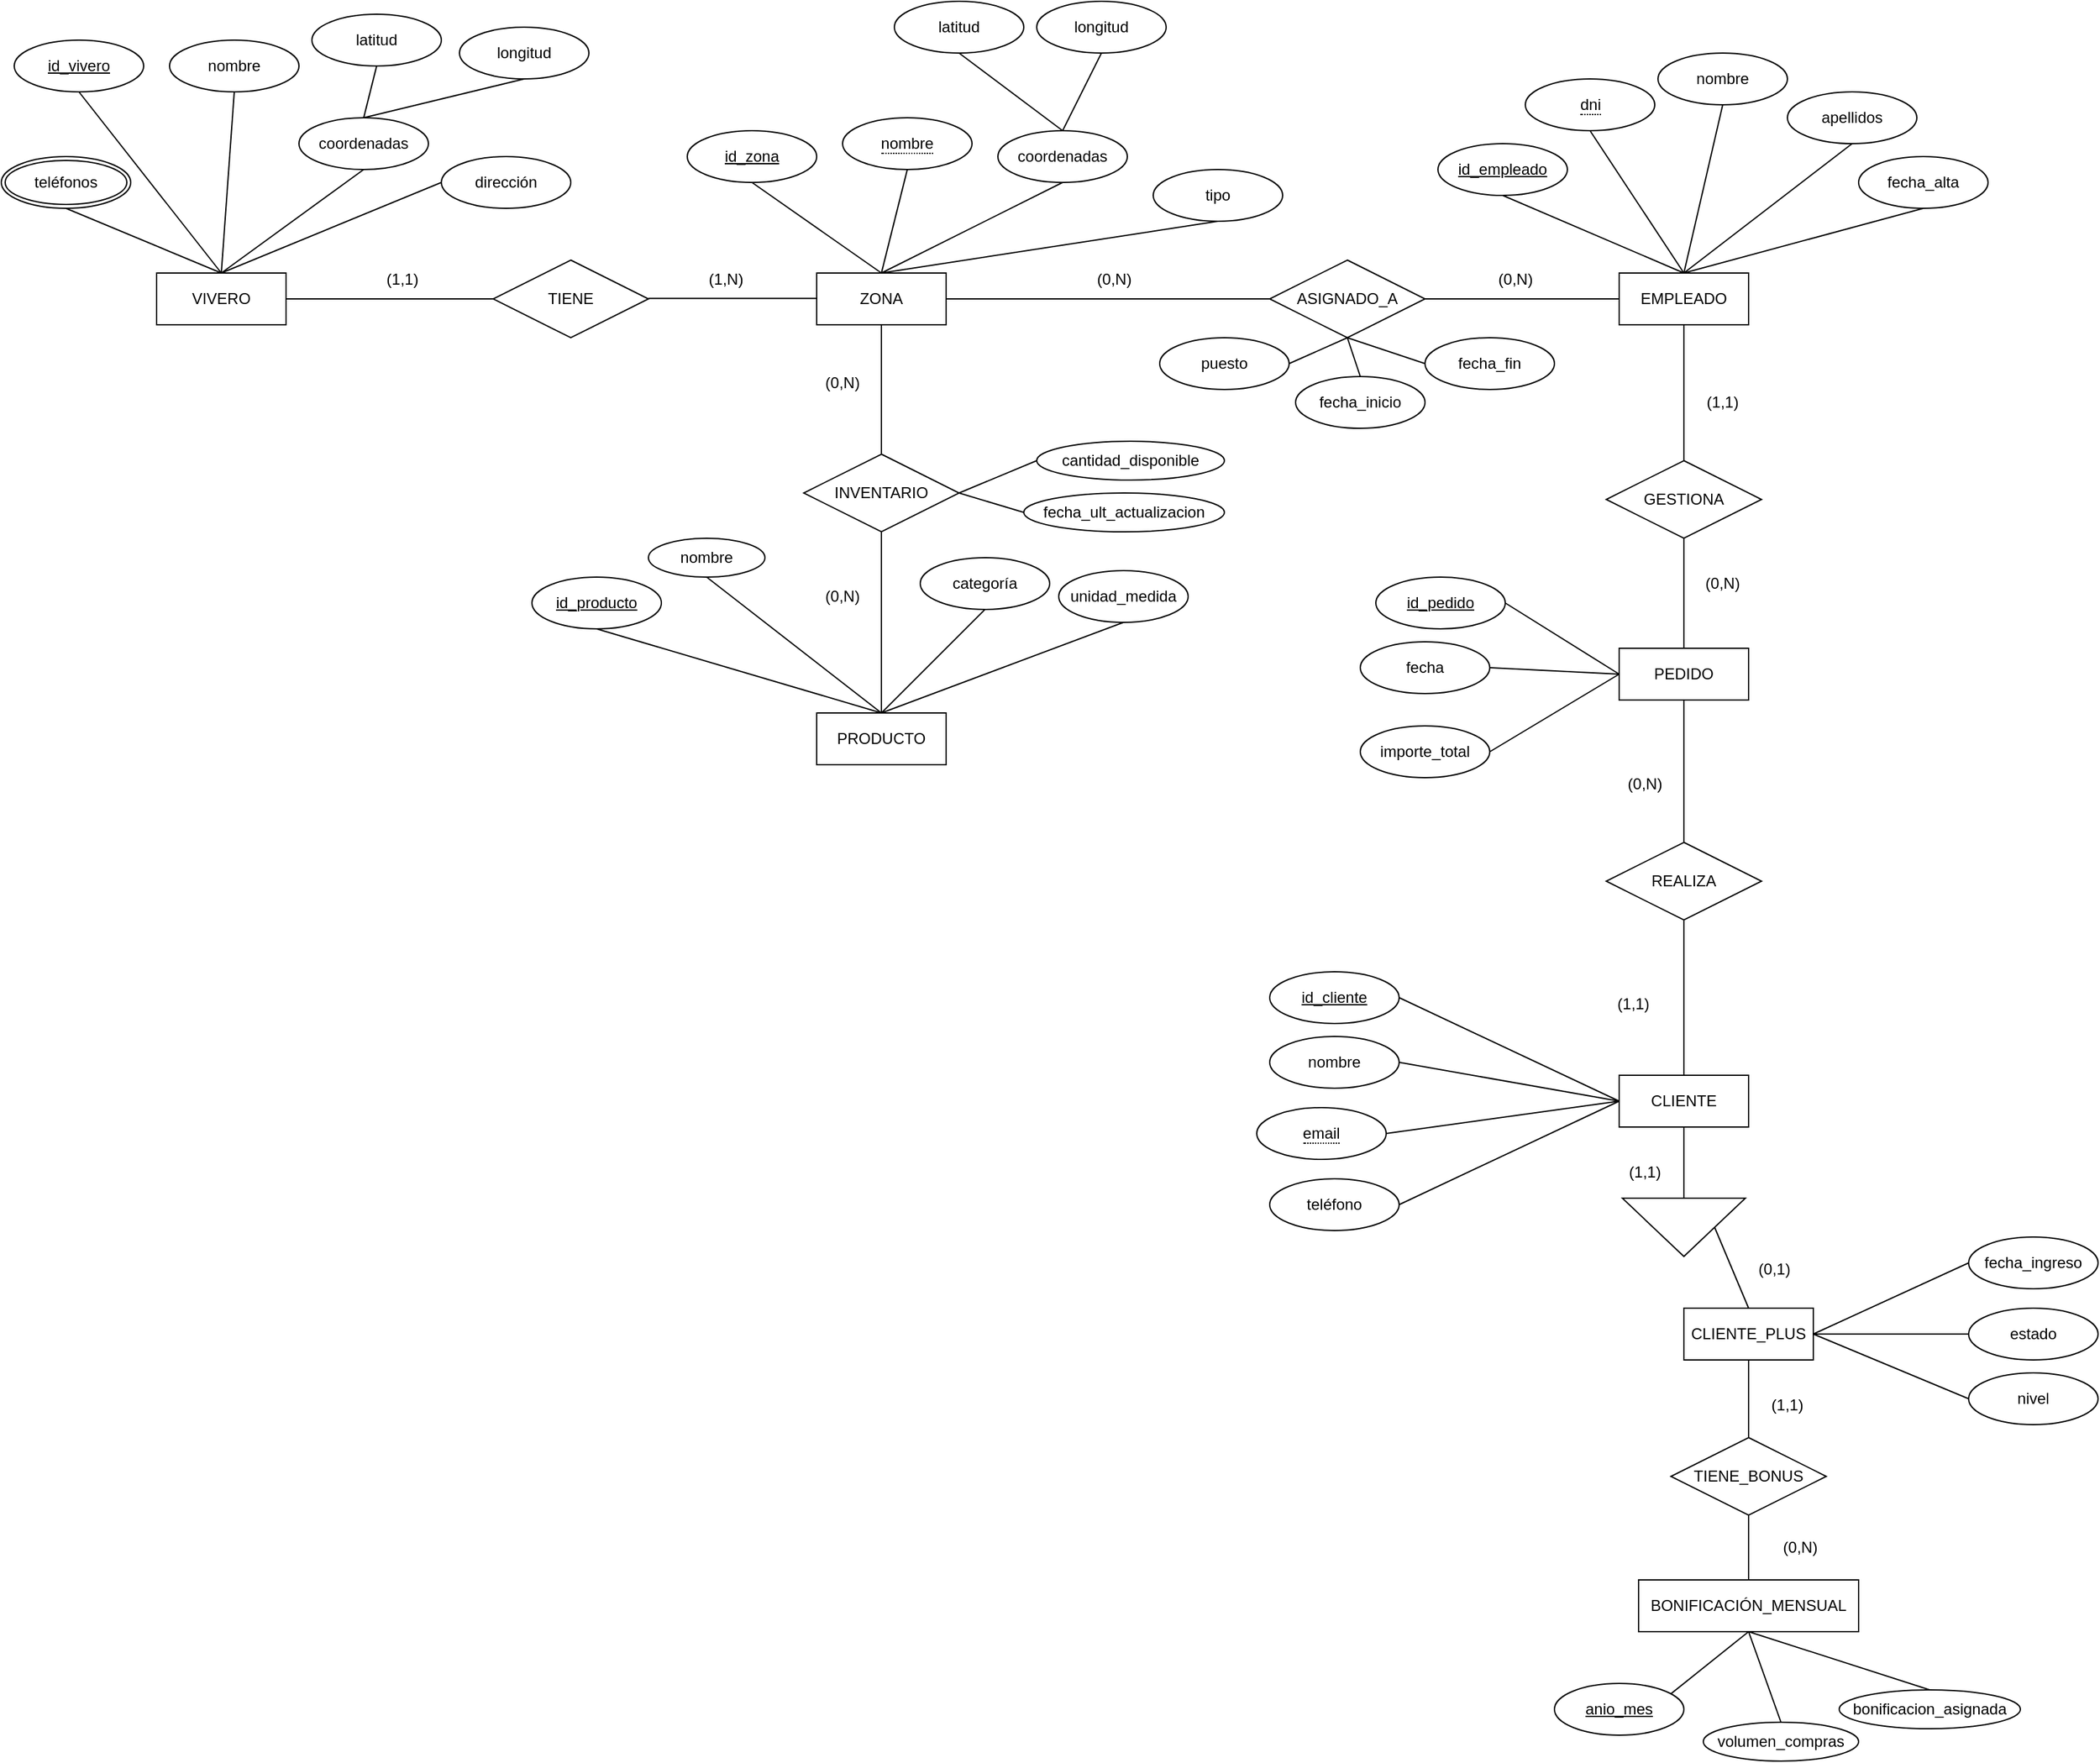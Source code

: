 <mxfile version="28.2.7">
  <diagram name="Página-1" id="_U1Y64qAx5Fcumad58PA">
    <mxGraphModel grid="1" page="1" gridSize="10" guides="1" tooltips="1" connect="1" arrows="1" fold="1" pageScale="1" pageWidth="827" pageHeight="1169" math="0" shadow="0">
      <root>
        <mxCell id="0" />
        <mxCell id="1" parent="0" />
        <mxCell id="VpNsW9h_GRBeXpe7Pvj6-1" value="VIVERO" style="whiteSpace=wrap;html=1;align=center;" vertex="1" parent="1">
          <mxGeometry x="130" y="240" width="100" height="40" as="geometry" />
        </mxCell>
        <mxCell id="VpNsW9h_GRBeXpe7Pvj6-2" value="id_vivero" style="ellipse;whiteSpace=wrap;html=1;align=center;fontStyle=4;" vertex="1" parent="1">
          <mxGeometry x="20" y="60" width="100" height="40" as="geometry" />
        </mxCell>
        <mxCell id="VpNsW9h_GRBeXpe7Pvj6-3" value="nombre" style="ellipse;whiteSpace=wrap;html=1;align=center;" vertex="1" parent="1">
          <mxGeometry x="140" y="60" width="100" height="40" as="geometry" />
        </mxCell>
        <mxCell id="VpNsW9h_GRBeXpe7Pvj6-4" value="coordenadas" style="ellipse;whiteSpace=wrap;html=1;align=center;" vertex="1" parent="1">
          <mxGeometry x="240" y="120" width="100" height="40" as="geometry" />
        </mxCell>
        <mxCell id="VpNsW9h_GRBeXpe7Pvj6-6" value="latitud" style="ellipse;whiteSpace=wrap;html=1;align=center;" vertex="1" parent="1">
          <mxGeometry x="250" y="40" width="100" height="40" as="geometry" />
        </mxCell>
        <mxCell id="VpNsW9h_GRBeXpe7Pvj6-7" value="longitud" style="ellipse;whiteSpace=wrap;html=1;align=center;" vertex="1" parent="1">
          <mxGeometry x="364" y="50" width="100" height="40" as="geometry" />
        </mxCell>
        <mxCell id="VpNsW9h_GRBeXpe7Pvj6-8" value="dirección" style="ellipse;whiteSpace=wrap;html=1;align=center;" vertex="1" parent="1">
          <mxGeometry x="350" y="150" width="100" height="40" as="geometry" />
        </mxCell>
        <mxCell id="VpNsW9h_GRBeXpe7Pvj6-9" value="" style="endArrow=none;html=1;rounded=0;exitX=0.5;exitY=1;exitDx=0;exitDy=0;entryX=0.5;entryY=0;entryDx=0;entryDy=0;" edge="1" parent="1" source="VpNsW9h_GRBeXpe7Pvj6-32" target="VpNsW9h_GRBeXpe7Pvj6-31">
          <mxGeometry relative="1" as="geometry">
            <mxPoint x="540" y="470" as="sourcePoint" />
            <mxPoint x="680" y="610" as="targetPoint" />
          </mxGeometry>
        </mxCell>
        <mxCell id="VpNsW9h_GRBeXpe7Pvj6-10" value="" style="endArrow=none;html=1;rounded=0;exitX=0.5;exitY=1;exitDx=0;exitDy=0;entryX=0.5;entryY=0;entryDx=0;entryDy=0;" edge="1" parent="1" source="VpNsW9h_GRBeXpe7Pvj6-3" target="VpNsW9h_GRBeXpe7Pvj6-1">
          <mxGeometry relative="1" as="geometry">
            <mxPoint x="140" y="140" as="sourcePoint" />
            <mxPoint x="280" y="250" as="targetPoint" />
          </mxGeometry>
        </mxCell>
        <mxCell id="VpNsW9h_GRBeXpe7Pvj6-11" value="" style="endArrow=none;html=1;rounded=0;exitX=0;exitY=0.5;exitDx=0;exitDy=0;entryX=0.5;entryY=0;entryDx=0;entryDy=0;" edge="1" parent="1" source="VpNsW9h_GRBeXpe7Pvj6-8" target="VpNsW9h_GRBeXpe7Pvj6-1">
          <mxGeometry relative="1" as="geometry">
            <mxPoint x="490" y="175" as="sourcePoint" />
            <mxPoint x="390" y="285" as="targetPoint" />
          </mxGeometry>
        </mxCell>
        <mxCell id="VpNsW9h_GRBeXpe7Pvj6-12" value="" style="endArrow=none;html=1;rounded=0;exitX=0.5;exitY=1;exitDx=0;exitDy=0;entryX=0.5;entryY=0;entryDx=0;entryDy=0;" edge="1" parent="1" source="VpNsW9h_GRBeXpe7Pvj6-4" target="VpNsW9h_GRBeXpe7Pvj6-1">
          <mxGeometry relative="1" as="geometry">
            <mxPoint x="350" y="200" as="sourcePoint" />
            <mxPoint x="250" y="310" as="targetPoint" />
          </mxGeometry>
        </mxCell>
        <mxCell id="VpNsW9h_GRBeXpe7Pvj6-13" value="" style="endArrow=none;html=1;rounded=0;entryX=0.5;entryY=1;entryDx=0;entryDy=0;exitX=0.5;exitY=0;exitDx=0;exitDy=0;" edge="1" parent="1" source="VpNsW9h_GRBeXpe7Pvj6-4" target="VpNsW9h_GRBeXpe7Pvj6-7">
          <mxGeometry relative="1" as="geometry">
            <mxPoint x="330" y="180" as="sourcePoint" />
            <mxPoint x="490" y="180" as="targetPoint" />
          </mxGeometry>
        </mxCell>
        <mxCell id="VpNsW9h_GRBeXpe7Pvj6-14" value="" style="endArrow=none;html=1;rounded=0;entryX=0.5;entryY=1;entryDx=0;entryDy=0;exitX=0.5;exitY=0;exitDx=0;exitDy=0;" edge="1" parent="1" source="VpNsW9h_GRBeXpe7Pvj6-4" target="VpNsW9h_GRBeXpe7Pvj6-6">
          <mxGeometry relative="1" as="geometry">
            <mxPoint x="430" y="150" as="sourcePoint" />
            <mxPoint x="510" y="120" as="targetPoint" />
          </mxGeometry>
        </mxCell>
        <mxCell id="VpNsW9h_GRBeXpe7Pvj6-15" value="ZONA" style="whiteSpace=wrap;html=1;align=center;" vertex="1" parent="1">
          <mxGeometry x="640" y="240" width="100" height="40" as="geometry" />
        </mxCell>
        <mxCell id="VpNsW9h_GRBeXpe7Pvj6-16" value="id_zona" style="ellipse;whiteSpace=wrap;html=1;align=center;fontStyle=4;" vertex="1" parent="1">
          <mxGeometry x="540" y="130" width="100" height="40" as="geometry" />
        </mxCell>
        <mxCell id="VpNsW9h_GRBeXpe7Pvj6-19" value="tipo" style="ellipse;whiteSpace=wrap;html=1;align=center;" vertex="1" parent="1">
          <mxGeometry x="900" y="160" width="100" height="40" as="geometry" />
        </mxCell>
        <mxCell id="VpNsW9h_GRBeXpe7Pvj6-20" value="coordenadas" style="ellipse;whiteSpace=wrap;html=1;align=center;" vertex="1" parent="1">
          <mxGeometry x="780" y="130" width="100" height="40" as="geometry" />
        </mxCell>
        <mxCell id="VpNsW9h_GRBeXpe7Pvj6-21" value="latitud" style="ellipse;whiteSpace=wrap;html=1;align=center;" vertex="1" parent="1">
          <mxGeometry x="700" y="30" width="100" height="40" as="geometry" />
        </mxCell>
        <mxCell id="VpNsW9h_GRBeXpe7Pvj6-22" value="longitud" style="ellipse;whiteSpace=wrap;html=1;align=center;" vertex="1" parent="1">
          <mxGeometry x="810" y="30" width="100" height="40" as="geometry" />
        </mxCell>
        <mxCell id="VpNsW9h_GRBeXpe7Pvj6-23" value="" style="endArrow=none;html=1;rounded=0;exitX=0.5;exitY=1;exitDx=0;exitDy=0;entryX=0.5;entryY=0;entryDx=0;entryDy=0;" edge="1" parent="1" source="VpNsW9h_GRBeXpe7Pvj6-16" target="VpNsW9h_GRBeXpe7Pvj6-15">
          <mxGeometry relative="1" as="geometry">
            <mxPoint x="560" y="200" as="sourcePoint" />
            <mxPoint x="420" y="240" as="targetPoint" />
          </mxGeometry>
        </mxCell>
        <mxCell id="VpNsW9h_GRBeXpe7Pvj6-26" value="" style="endArrow=none;html=1;rounded=0;exitX=0.5;exitY=1;exitDx=0;exitDy=0;entryX=0.5;entryY=0;entryDx=0;entryDy=0;" edge="1" parent="1" source="VpNsW9h_GRBeXpe7Pvj6-20" target="VpNsW9h_GRBeXpe7Pvj6-15">
          <mxGeometry relative="1" as="geometry">
            <mxPoint x="770" y="170" as="sourcePoint" />
            <mxPoint x="690" y="230" as="targetPoint" />
          </mxGeometry>
        </mxCell>
        <mxCell id="VpNsW9h_GRBeXpe7Pvj6-27" value="" style="endArrow=none;html=1;rounded=0;exitX=0.5;exitY=1;exitDx=0;exitDy=0;entryX=0.5;entryY=0;entryDx=0;entryDy=0;" edge="1" parent="1" source="VpNsW9h_GRBeXpe7Pvj6-21" target="VpNsW9h_GRBeXpe7Pvj6-20">
          <mxGeometry relative="1" as="geometry">
            <mxPoint x="827" y="80" as="sourcePoint" />
            <mxPoint x="717" y="140" as="targetPoint" />
          </mxGeometry>
        </mxCell>
        <mxCell id="VpNsW9h_GRBeXpe7Pvj6-28" value="" style="endArrow=none;html=1;rounded=0;exitX=0.5;exitY=1;exitDx=0;exitDy=0;entryX=0.5;entryY=0;entryDx=0;entryDy=0;" edge="1" parent="1" source="VpNsW9h_GRBeXpe7Pvj6-22" target="VpNsW9h_GRBeXpe7Pvj6-20">
          <mxGeometry relative="1" as="geometry">
            <mxPoint x="790" y="90" as="sourcePoint" />
            <mxPoint x="830" y="140" as="targetPoint" />
          </mxGeometry>
        </mxCell>
        <mxCell id="VpNsW9h_GRBeXpe7Pvj6-29" value="" style="endArrow=none;html=1;rounded=0;exitX=0.5;exitY=1;exitDx=0;exitDy=0;entryX=0.5;entryY=0;entryDx=0;entryDy=0;" edge="1" parent="1" source="NDJecgB4MkfpGWFh_cor-49" target="VpNsW9h_GRBeXpe7Pvj6-15">
          <mxGeometry relative="1" as="geometry">
            <mxPoint x="660" y="170" as="sourcePoint" />
            <mxPoint x="735" y="300" as="targetPoint" />
          </mxGeometry>
        </mxCell>
        <mxCell id="VpNsW9h_GRBeXpe7Pvj6-30" value="" style="endArrow=none;html=1;rounded=0;exitX=0.5;exitY=1;exitDx=0;exitDy=0;entryX=0.5;entryY=0;entryDx=0;entryDy=0;" edge="1" parent="1" source="VpNsW9h_GRBeXpe7Pvj6-19" target="VpNsW9h_GRBeXpe7Pvj6-15">
          <mxGeometry relative="1" as="geometry">
            <mxPoint x="920" y="220" as="sourcePoint" />
            <mxPoint x="720" y="280" as="targetPoint" />
          </mxGeometry>
        </mxCell>
        <mxCell id="VpNsW9h_GRBeXpe7Pvj6-31" value="PRODUCTO" style="whiteSpace=wrap;html=1;align=center;" vertex="1" parent="1">
          <mxGeometry x="640" y="580" width="100" height="40" as="geometry" />
        </mxCell>
        <mxCell id="VpNsW9h_GRBeXpe7Pvj6-32" value="id_producto" style="ellipse;whiteSpace=wrap;html=1;align=center;fontStyle=4;" vertex="1" parent="1">
          <mxGeometry x="420" y="475" width="100" height="40" as="geometry" />
        </mxCell>
        <mxCell id="VpNsW9h_GRBeXpe7Pvj6-33" value="nombre" style="ellipse;whiteSpace=wrap;html=1;align=center;" vertex="1" parent="1">
          <mxGeometry x="510" y="445" width="90" height="30" as="geometry" />
        </mxCell>
        <mxCell id="VpNsW9h_GRBeXpe7Pvj6-34" value="categoría" style="ellipse;whiteSpace=wrap;html=1;align=center;" vertex="1" parent="1">
          <mxGeometry x="720" y="460" width="100" height="40" as="geometry" />
        </mxCell>
        <mxCell id="VpNsW9h_GRBeXpe7Pvj6-35" value="unidad_medida" style="ellipse;whiteSpace=wrap;html=1;align=center;" vertex="1" parent="1">
          <mxGeometry x="827" y="470" width="100" height="40" as="geometry" />
        </mxCell>
        <mxCell id="VpNsW9h_GRBeXpe7Pvj6-36" value="" style="endArrow=none;html=1;rounded=0;entryX=0.5;entryY=0;entryDx=0;entryDy=0;exitX=0.5;exitY=1;exitDx=0;exitDy=0;" edge="1" parent="1" source="VpNsW9h_GRBeXpe7Pvj6-33" target="VpNsW9h_GRBeXpe7Pvj6-31">
          <mxGeometry relative="1" as="geometry">
            <mxPoint x="640" y="490" as="sourcePoint" />
            <mxPoint x="750" y="600" as="targetPoint" />
          </mxGeometry>
        </mxCell>
        <mxCell id="VpNsW9h_GRBeXpe7Pvj6-37" value="" style="endArrow=none;html=1;rounded=0;entryX=0.5;entryY=0;entryDx=0;entryDy=0;exitX=0.5;exitY=1;exitDx=0;exitDy=0;" edge="1" parent="1" source="VpNsW9h_GRBeXpe7Pvj6-34" target="VpNsW9h_GRBeXpe7Pvj6-31">
          <mxGeometry relative="1" as="geometry">
            <mxPoint x="680" y="510" as="sourcePoint" />
            <mxPoint x="700" y="630" as="targetPoint" />
          </mxGeometry>
        </mxCell>
        <mxCell id="VpNsW9h_GRBeXpe7Pvj6-38" value="" style="endArrow=none;html=1;rounded=0;entryX=0.5;entryY=0;entryDx=0;entryDy=0;exitX=0.5;exitY=1;exitDx=0;exitDy=0;" edge="1" parent="1" source="VpNsW9h_GRBeXpe7Pvj6-35" target="VpNsW9h_GRBeXpe7Pvj6-31">
          <mxGeometry relative="1" as="geometry">
            <mxPoint x="840" y="490" as="sourcePoint" />
            <mxPoint x="740" y="597" as="targetPoint" />
          </mxGeometry>
        </mxCell>
        <mxCell id="VpNsW9h_GRBeXpe7Pvj6-39" value="EMPLEADO" style="whiteSpace=wrap;html=1;align=center;" vertex="1" parent="1">
          <mxGeometry x="1260" y="240" width="100" height="40" as="geometry" />
        </mxCell>
        <mxCell id="VpNsW9h_GRBeXpe7Pvj6-40" value="id_empleado" style="ellipse;whiteSpace=wrap;html=1;align=center;fontStyle=4;" vertex="1" parent="1">
          <mxGeometry x="1120" y="140" width="100" height="40" as="geometry" />
        </mxCell>
        <mxCell id="VpNsW9h_GRBeXpe7Pvj6-42" value="&lt;span style=&quot;border-bottom: 1px dotted&quot;&gt;dni&lt;/span&gt;" style="ellipse;whiteSpace=wrap;html=1;align=center;" vertex="1" parent="1">
          <mxGeometry x="1187.5" y="90" width="100" height="40" as="geometry" />
        </mxCell>
        <mxCell id="VpNsW9h_GRBeXpe7Pvj6-43" value="nombre" style="ellipse;whiteSpace=wrap;html=1;align=center;" vertex="1" parent="1">
          <mxGeometry x="1290" y="70" width="100" height="40" as="geometry" />
        </mxCell>
        <mxCell id="VpNsW9h_GRBeXpe7Pvj6-44" value="apellidos" style="ellipse;whiteSpace=wrap;html=1;align=center;" vertex="1" parent="1">
          <mxGeometry x="1390" y="100" width="100" height="40" as="geometry" />
        </mxCell>
        <mxCell id="VpNsW9h_GRBeXpe7Pvj6-45" value="fecha_alta" style="ellipse;whiteSpace=wrap;html=1;align=center;" vertex="1" parent="1">
          <mxGeometry x="1445" y="150" width="100" height="40" as="geometry" />
        </mxCell>
        <mxCell id="VpNsW9h_GRBeXpe7Pvj6-48" value="" style="endArrow=none;html=1;rounded=0;entryX=0.5;entryY=0;entryDx=0;entryDy=0;exitX=0.5;exitY=1;exitDx=0;exitDy=0;" edge="1" parent="1" source="VpNsW9h_GRBeXpe7Pvj6-40" target="VpNsW9h_GRBeXpe7Pvj6-39">
          <mxGeometry relative="1" as="geometry">
            <mxPoint x="1130" y="150" as="sourcePoint" />
            <mxPoint x="910" y="245" as="targetPoint" />
          </mxGeometry>
        </mxCell>
        <mxCell id="VpNsW9h_GRBeXpe7Pvj6-49" value="" style="endArrow=none;html=1;rounded=0;entryX=0.5;entryY=0;entryDx=0;entryDy=0;exitX=0.5;exitY=1;exitDx=0;exitDy=0;" edge="1" parent="1" source="VpNsW9h_GRBeXpe7Pvj6-42" target="VpNsW9h_GRBeXpe7Pvj6-39">
          <mxGeometry relative="1" as="geometry">
            <mxPoint x="1250" y="190" as="sourcePoint" />
            <mxPoint x="1410" y="304" as="targetPoint" />
          </mxGeometry>
        </mxCell>
        <mxCell id="VpNsW9h_GRBeXpe7Pvj6-50" value="" style="endArrow=none;html=1;rounded=0;entryX=0.5;entryY=0;entryDx=0;entryDy=0;exitX=0.5;exitY=1;exitDx=0;exitDy=0;" edge="1" parent="1" source="VpNsW9h_GRBeXpe7Pvj6-43" target="VpNsW9h_GRBeXpe7Pvj6-39">
          <mxGeometry relative="1" as="geometry">
            <mxPoint x="1290" y="190" as="sourcePoint" />
            <mxPoint x="1330" y="294" as="targetPoint" />
          </mxGeometry>
        </mxCell>
        <mxCell id="VpNsW9h_GRBeXpe7Pvj6-51" value="" style="endArrow=none;html=1;rounded=0;entryX=0.5;entryY=0;entryDx=0;entryDy=0;exitX=0.5;exitY=1;exitDx=0;exitDy=0;" edge="1" parent="1" source="VpNsW9h_GRBeXpe7Pvj6-44" target="VpNsW9h_GRBeXpe7Pvj6-39">
          <mxGeometry relative="1" as="geometry">
            <mxPoint x="1430" y="180" as="sourcePoint" />
            <mxPoint x="1360" y="274" as="targetPoint" />
          </mxGeometry>
        </mxCell>
        <mxCell id="VpNsW9h_GRBeXpe7Pvj6-52" value="" style="endArrow=none;html=1;rounded=0;entryX=0.5;entryY=0;entryDx=0;entryDy=0;exitX=0.5;exitY=1;exitDx=0;exitDy=0;" edge="1" parent="1" source="VpNsW9h_GRBeXpe7Pvj6-45" target="VpNsW9h_GRBeXpe7Pvj6-39">
          <mxGeometry relative="1" as="geometry">
            <mxPoint x="1590" y="190" as="sourcePoint" />
            <mxPoint x="1420" y="264" as="targetPoint" />
          </mxGeometry>
        </mxCell>
        <mxCell id="VpNsW9h_GRBeXpe7Pvj6-53" value="CLIENTE" style="whiteSpace=wrap;html=1;align=center;" vertex="1" parent="1">
          <mxGeometry x="1260" y="860" width="100" height="40" as="geometry" />
        </mxCell>
        <mxCell id="VpNsW9h_GRBeXpe7Pvj6-54" value="id_cliente" style="ellipse;whiteSpace=wrap;html=1;align=center;fontStyle=4;" vertex="1" parent="1">
          <mxGeometry x="990" y="780" width="100" height="40" as="geometry" />
        </mxCell>
        <mxCell id="VpNsW9h_GRBeXpe7Pvj6-56" value="nombre" style="ellipse;whiteSpace=wrap;html=1;align=center;" vertex="1" parent="1">
          <mxGeometry x="990" y="830" width="100" height="40" as="geometry" />
        </mxCell>
        <mxCell id="VpNsW9h_GRBeXpe7Pvj6-58" value="&lt;span style=&quot;border-bottom: 1px dotted&quot;&gt;email&lt;/span&gt;" style="ellipse;whiteSpace=wrap;html=1;align=center;" vertex="1" parent="1">
          <mxGeometry x="980" y="885" width="100" height="40" as="geometry" />
        </mxCell>
        <mxCell id="VpNsW9h_GRBeXpe7Pvj6-59" value="teléfono" style="ellipse;whiteSpace=wrap;html=1;align=center;" vertex="1" parent="1">
          <mxGeometry x="990" y="940" width="100" height="40" as="geometry" />
        </mxCell>
        <mxCell id="VpNsW9h_GRBeXpe7Pvj6-60" value="" style="endArrow=none;html=1;rounded=0;exitX=1;exitY=0.5;exitDx=0;exitDy=0;entryX=0;entryY=0.5;entryDx=0;entryDy=0;" edge="1" parent="1" source="VpNsW9h_GRBeXpe7Pvj6-54" target="VpNsW9h_GRBeXpe7Pvj6-53">
          <mxGeometry relative="1" as="geometry">
            <mxPoint x="932" y="1020" as="sourcePoint" />
            <mxPoint x="1092" y="1020" as="targetPoint" />
          </mxGeometry>
        </mxCell>
        <mxCell id="VpNsW9h_GRBeXpe7Pvj6-61" value="" style="endArrow=none;html=1;rounded=0;exitX=1;exitY=0.5;exitDx=0;exitDy=0;entryX=0;entryY=0.5;entryDx=0;entryDy=0;" edge="1" parent="1" source="VpNsW9h_GRBeXpe7Pvj6-56" target="VpNsW9h_GRBeXpe7Pvj6-53">
          <mxGeometry relative="1" as="geometry">
            <mxPoint x="1032" y="920" as="sourcePoint" />
            <mxPoint x="1230" y="1340" as="targetPoint" />
          </mxGeometry>
        </mxCell>
        <mxCell id="VpNsW9h_GRBeXpe7Pvj6-62" value="" style="endArrow=none;html=1;rounded=0;exitX=1;exitY=0.5;exitDx=0;exitDy=0;entryX=0;entryY=0.5;entryDx=0;entryDy=0;" edge="1" parent="1" source="VpNsW9h_GRBeXpe7Pvj6-58" target="VpNsW9h_GRBeXpe7Pvj6-53">
          <mxGeometry relative="1" as="geometry">
            <mxPoint x="1102" y="940" as="sourcePoint" />
            <mxPoint x="1230" y="1340" as="targetPoint" />
          </mxGeometry>
        </mxCell>
        <mxCell id="VpNsW9h_GRBeXpe7Pvj6-63" value="" style="endArrow=none;html=1;rounded=0;exitX=1;exitY=0.5;exitDx=0;exitDy=0;entryX=0;entryY=0.5;entryDx=0;entryDy=0;" edge="1" parent="1" source="VpNsW9h_GRBeXpe7Pvj6-59" target="VpNsW9h_GRBeXpe7Pvj6-53">
          <mxGeometry relative="1" as="geometry">
            <mxPoint x="1226" y="910" as="sourcePoint" />
            <mxPoint x="1240" y="1340" as="targetPoint" />
          </mxGeometry>
        </mxCell>
        <mxCell id="VpNsW9h_GRBeXpe7Pvj6-66" value="fecha_ingreso" style="ellipse;whiteSpace=wrap;html=1;align=center;" vertex="1" parent="1">
          <mxGeometry x="1530" y="985" width="100" height="40" as="geometry" />
        </mxCell>
        <mxCell id="VpNsW9h_GRBeXpe7Pvj6-67" value="estado" style="ellipse;whiteSpace=wrap;html=1;align=center;" vertex="1" parent="1">
          <mxGeometry x="1530" y="1040" width="100" height="40" as="geometry" />
        </mxCell>
        <mxCell id="VpNsW9h_GRBeXpe7Pvj6-69" value="" style="endArrow=none;html=1;rounded=0;exitX=0;exitY=0.5;exitDx=0;exitDy=0;entryX=1;entryY=0.5;entryDx=0;entryDy=0;" edge="1" parent="1" source="VpNsW9h_GRBeXpe7Pvj6-66" target="NDJecgB4MkfpGWFh_cor-80">
          <mxGeometry relative="1" as="geometry">
            <mxPoint x="1572" y="920" as="sourcePoint" />
            <mxPoint x="1657" y="970" as="targetPoint" />
          </mxGeometry>
        </mxCell>
        <mxCell id="VpNsW9h_GRBeXpe7Pvj6-70" value="" style="endArrow=none;html=1;rounded=0;exitX=0;exitY=0.5;exitDx=0;exitDy=0;entryX=1;entryY=0.5;entryDx=0;entryDy=0;" edge="1" parent="1" source="VpNsW9h_GRBeXpe7Pvj6-67" target="NDJecgB4MkfpGWFh_cor-80">
          <mxGeometry relative="1" as="geometry">
            <mxPoint x="1662" y="910" as="sourcePoint" />
            <mxPoint x="1600" y="1100" as="targetPoint" />
          </mxGeometry>
        </mxCell>
        <mxCell id="VpNsW9h_GRBeXpe7Pvj6-71" value="PEDIDO" style="whiteSpace=wrap;html=1;align=center;" vertex="1" parent="1">
          <mxGeometry x="1260" y="530" width="100" height="40" as="geometry" />
        </mxCell>
        <mxCell id="VpNsW9h_GRBeXpe7Pvj6-72" value="id_pedido" style="ellipse;whiteSpace=wrap;html=1;align=center;fontStyle=4;" vertex="1" parent="1">
          <mxGeometry x="1072" y="475" width="100" height="40" as="geometry" />
        </mxCell>
        <mxCell id="VpNsW9h_GRBeXpe7Pvj6-73" value="fecha" style="ellipse;whiteSpace=wrap;html=1;align=center;" vertex="1" parent="1">
          <mxGeometry x="1060" y="525" width="100" height="40" as="geometry" />
        </mxCell>
        <mxCell id="VpNsW9h_GRBeXpe7Pvj6-74" value="importe_total" style="ellipse;whiteSpace=wrap;html=1;align=center;" vertex="1" parent="1">
          <mxGeometry x="1060" y="590" width="100" height="40" as="geometry" />
        </mxCell>
        <mxCell id="VpNsW9h_GRBeXpe7Pvj6-76" value="" style="endArrow=none;html=1;rounded=0;exitX=1;exitY=0.5;exitDx=0;exitDy=0;entryX=0;entryY=0.5;entryDx=0;entryDy=0;" edge="1" parent="1" source="VpNsW9h_GRBeXpe7Pvj6-72" target="VpNsW9h_GRBeXpe7Pvj6-71">
          <mxGeometry relative="1" as="geometry">
            <mxPoint x="927" y="1331" as="sourcePoint" />
            <mxPoint x="1087" y="1331" as="targetPoint" />
          </mxGeometry>
        </mxCell>
        <mxCell id="VpNsW9h_GRBeXpe7Pvj6-77" value="" style="endArrow=none;html=1;rounded=0;exitX=1;exitY=0.5;exitDx=0;exitDy=0;entryX=0;entryY=0.5;entryDx=0;entryDy=0;" edge="1" parent="1" source="VpNsW9h_GRBeXpe7Pvj6-73" target="VpNsW9h_GRBeXpe7Pvj6-71">
          <mxGeometry relative="1" as="geometry">
            <mxPoint x="997" y="1331" as="sourcePoint" />
            <mxPoint x="1167" y="1411" as="targetPoint" />
          </mxGeometry>
        </mxCell>
        <mxCell id="VpNsW9h_GRBeXpe7Pvj6-78" value="" style="endArrow=none;html=1;rounded=0;exitX=1;exitY=0.5;exitDx=0;exitDy=0;entryX=0;entryY=0.5;entryDx=0;entryDy=0;" edge="1" parent="1" source="VpNsW9h_GRBeXpe7Pvj6-74" target="VpNsW9h_GRBeXpe7Pvj6-71">
          <mxGeometry relative="1" as="geometry">
            <mxPoint x="1037" y="1291" as="sourcePoint" />
            <mxPoint x="1093" y="1392" as="targetPoint" />
          </mxGeometry>
        </mxCell>
        <mxCell id="NDJecgB4MkfpGWFh_cor-1" value="" style="endArrow=none;html=1;rounded=0;exitX=0.5;exitY=1;exitDx=0;exitDy=0;entryX=0.5;entryY=0;entryDx=0;entryDy=0;" edge="1" parent="1" source="VpNsW9h_GRBeXpe7Pvj6-2" target="VpNsW9h_GRBeXpe7Pvj6-1">
          <mxGeometry relative="1" as="geometry">
            <mxPoint x="70" y="107.5" as="sourcePoint" />
            <mxPoint x="200" y="232.5" as="targetPoint" />
          </mxGeometry>
        </mxCell>
        <mxCell id="NDJecgB4MkfpGWFh_cor-16" value="TIENE" style="shape=rhombus;perimeter=rhombusPerimeter;whiteSpace=wrap;html=1;align=center;" vertex="1" parent="1">
          <mxGeometry x="390" y="230" width="120" height="60" as="geometry" />
        </mxCell>
        <mxCell id="NDJecgB4MkfpGWFh_cor-17" value="" style="endArrow=none;html=1;rounded=0;exitX=0;exitY=0.5;exitDx=0;exitDy=0;entryX=1;entryY=0.5;entryDx=0;entryDy=0;" edge="1" parent="1" source="NDJecgB4MkfpGWFh_cor-16" target="VpNsW9h_GRBeXpe7Pvj6-1">
          <mxGeometry relative="1" as="geometry">
            <mxPoint x="440" y="190" as="sourcePoint" />
            <mxPoint x="300" y="260" as="targetPoint" />
          </mxGeometry>
        </mxCell>
        <mxCell id="NDJecgB4MkfpGWFh_cor-18" value="" style="endArrow=none;html=1;rounded=0;exitX=0;exitY=0.5;exitDx=0;exitDy=0;entryX=1;entryY=0.5;entryDx=0;entryDy=0;" edge="1" parent="1">
          <mxGeometry relative="1" as="geometry">
            <mxPoint x="640" y="259.58" as="sourcePoint" />
            <mxPoint x="510" y="259.58" as="targetPoint" />
          </mxGeometry>
        </mxCell>
        <mxCell id="NDJecgB4MkfpGWFh_cor-19" value="(1,N)" style="text;html=1;align=center;verticalAlign=middle;whiteSpace=wrap;rounded=0;" vertex="1" parent="1">
          <mxGeometry x="540" y="230" width="60" height="30" as="geometry" />
        </mxCell>
        <mxCell id="NDJecgB4MkfpGWFh_cor-20" value="(1,1)" style="text;html=1;align=center;verticalAlign=middle;whiteSpace=wrap;rounded=0;" vertex="1" parent="1">
          <mxGeometry x="290" y="230" width="60" height="30" as="geometry" />
        </mxCell>
        <mxCell id="NDJecgB4MkfpGWFh_cor-28" value="BONIFICACIÓN_MENSUAL" style="whiteSpace=wrap;html=1;align=center;" vertex="1" parent="1">
          <mxGeometry x="1275" y="1250" width="170" height="40" as="geometry" />
        </mxCell>
        <mxCell id="NDJecgB4MkfpGWFh_cor-31" value="volumen_compras" style="ellipse;whiteSpace=wrap;html=1;align=center;" vertex="1" parent="1">
          <mxGeometry x="1325" y="1360" width="120" height="30" as="geometry" />
        </mxCell>
        <mxCell id="NDJecgB4MkfpGWFh_cor-32" value="bonificacion_asignada" style="ellipse;whiteSpace=wrap;html=1;align=center;" vertex="1" parent="1">
          <mxGeometry x="1430" y="1335" width="140" height="30" as="geometry" />
        </mxCell>
        <mxCell id="NDJecgB4MkfpGWFh_cor-34" value="" style="endArrow=none;html=1;rounded=0;exitX=0.5;exitY=1;exitDx=0;exitDy=0;entryX=0.5;entryY=1;entryDx=0;entryDy=0;" edge="1" parent="1" source="NDJecgB4MkfpGWFh_cor-38" target="NDJecgB4MkfpGWFh_cor-28">
          <mxGeometry relative="1" as="geometry">
            <mxPoint x="1562" y="1250" as="sourcePoint" />
            <mxPoint x="1737" y="1350" as="targetPoint" />
          </mxGeometry>
        </mxCell>
        <mxCell id="NDJecgB4MkfpGWFh_cor-35" value="" style="endArrow=none;html=1;rounded=0;exitX=0.5;exitY=0;exitDx=0;exitDy=0;entryX=0.5;entryY=1;entryDx=0;entryDy=0;" edge="1" parent="1" source="NDJecgB4MkfpGWFh_cor-31" target="NDJecgB4MkfpGWFh_cor-28">
          <mxGeometry relative="1" as="geometry">
            <mxPoint x="1662" y="1300" as="sourcePoint" />
            <mxPoint x="1682" y="1330" as="targetPoint" />
          </mxGeometry>
        </mxCell>
        <mxCell id="NDJecgB4MkfpGWFh_cor-36" value="" style="endArrow=none;html=1;rounded=0;entryX=0.5;entryY=1;entryDx=0;entryDy=0;exitX=0.5;exitY=0;exitDx=0;exitDy=0;" edge="1" parent="1" source="NDJecgB4MkfpGWFh_cor-32" target="NDJecgB4MkfpGWFh_cor-28">
          <mxGeometry relative="1" as="geometry">
            <mxPoint x="1912" y="1290" as="sourcePoint" />
            <mxPoint x="1732" y="1360" as="targetPoint" />
          </mxGeometry>
        </mxCell>
        <mxCell id="NDJecgB4MkfpGWFh_cor-38" value="anio_mes" style="ellipse;whiteSpace=wrap;html=1;align=center;fontStyle=4;" vertex="1" parent="1">
          <mxGeometry x="1210" y="1330" width="100" height="40" as="geometry" />
        </mxCell>
        <mxCell id="NDJecgB4MkfpGWFh_cor-39" value="TIENE_BONUS" style="shape=rhombus;perimeter=rhombusPerimeter;whiteSpace=wrap;html=1;align=center;" vertex="1" parent="1">
          <mxGeometry x="1300" y="1140" width="120" height="60" as="geometry" />
        </mxCell>
        <mxCell id="NDJecgB4MkfpGWFh_cor-40" value="" style="endArrow=none;html=1;rounded=0;exitX=0.5;exitY=1;exitDx=0;exitDy=0;entryX=0.5;entryY=0;entryDx=0;entryDy=0;" edge="1" parent="1" source="NDJecgB4MkfpGWFh_cor-39" target="NDJecgB4MkfpGWFh_cor-28">
          <mxGeometry relative="1" as="geometry">
            <mxPoint x="1582" y="1270" as="sourcePoint" />
            <mxPoint x="1717" y="1375" as="targetPoint" />
          </mxGeometry>
        </mxCell>
        <mxCell id="NDJecgB4MkfpGWFh_cor-41" value="" style="endArrow=none;html=1;rounded=0;exitX=0.5;exitY=1;exitDx=0;exitDy=0;entryX=0.5;entryY=0;entryDx=0;entryDy=0;" edge="1" parent="1" source="NDJecgB4MkfpGWFh_cor-80" target="NDJecgB4MkfpGWFh_cor-39">
          <mxGeometry relative="1" as="geometry">
            <mxPoint x="1724.5" y="1055" as="sourcePoint" />
            <mxPoint x="1859.5" y="1160" as="targetPoint" />
          </mxGeometry>
        </mxCell>
        <mxCell id="NDJecgB4MkfpGWFh_cor-42" value="(0,N)" style="text;html=1;align=center;verticalAlign=middle;whiteSpace=wrap;rounded=0;" vertex="1" parent="1">
          <mxGeometry x="1370" y="1210" width="60" height="30" as="geometry" />
        </mxCell>
        <mxCell id="NDJecgB4MkfpGWFh_cor-43" value="(1,1)" style="text;html=1;align=center;verticalAlign=middle;whiteSpace=wrap;rounded=0;" vertex="1" parent="1">
          <mxGeometry x="1360" y="1100" width="60" height="30" as="geometry" />
        </mxCell>
        <mxCell id="NDJecgB4MkfpGWFh_cor-44" value="REALIZA" style="shape=rhombus;perimeter=rhombusPerimeter;whiteSpace=wrap;html=1;align=center;" vertex="1" parent="1">
          <mxGeometry x="1250" y="680" width="120" height="60" as="geometry" />
        </mxCell>
        <mxCell id="NDJecgB4MkfpGWFh_cor-45" value="" style="endArrow=none;html=1;rounded=0;exitX=0.5;exitY=0;exitDx=0;exitDy=0;entryX=0.5;entryY=1;entryDx=0;entryDy=0;" edge="1" parent="1" source="VpNsW9h_GRBeXpe7Pvj6-53" target="NDJecgB4MkfpGWFh_cor-44">
          <mxGeometry relative="1" as="geometry">
            <mxPoint x="1152" y="1030" as="sourcePoint" />
            <mxPoint x="1152" y="1120" as="targetPoint" />
          </mxGeometry>
        </mxCell>
        <mxCell id="NDJecgB4MkfpGWFh_cor-46" value="" style="endArrow=none;html=1;rounded=0;exitX=0.5;exitY=0;exitDx=0;exitDy=0;entryX=0.5;entryY=1;entryDx=0;entryDy=0;" edge="1" parent="1" source="NDJecgB4MkfpGWFh_cor-44" target="VpNsW9h_GRBeXpe7Pvj6-71">
          <mxGeometry relative="1" as="geometry">
            <mxPoint x="1082" y="1219" as="sourcePoint" />
            <mxPoint x="1082" y="1309" as="targetPoint" />
          </mxGeometry>
        </mxCell>
        <mxCell id="NDJecgB4MkfpGWFh_cor-47" value="(0,N)" style="text;html=1;align=center;verticalAlign=middle;whiteSpace=wrap;rounded=0;" vertex="1" parent="1">
          <mxGeometry x="1250" y="620" width="60" height="30" as="geometry" />
        </mxCell>
        <mxCell id="NDJecgB4MkfpGWFh_cor-48" value="(1,1)" style="text;html=1;align=center;verticalAlign=middle;whiteSpace=wrap;rounded=0;" vertex="1" parent="1">
          <mxGeometry x="1241" y="790" width="60" height="30" as="geometry" />
        </mxCell>
        <mxCell id="NDJecgB4MkfpGWFh_cor-49" value="&lt;span style=&quot;border-bottom: 1px dotted&quot;&gt;nombre&lt;/span&gt;" style="ellipse;whiteSpace=wrap;html=1;align=center;" vertex="1" parent="1">
          <mxGeometry x="660" y="120" width="100" height="40" as="geometry" />
        </mxCell>
        <mxCell id="NDJecgB4MkfpGWFh_cor-51" value="INVENTARIO" style="shape=rhombus;perimeter=rhombusPerimeter;whiteSpace=wrap;html=1;align=center;" vertex="1" parent="1">
          <mxGeometry x="630" y="380" width="120" height="60" as="geometry" />
        </mxCell>
        <mxCell id="NDJecgB4MkfpGWFh_cor-52" value="" style="endArrow=none;html=1;rounded=0;exitX=0.5;exitY=1;exitDx=0;exitDy=0;entryX=0.5;entryY=0;entryDx=0;entryDy=0;" edge="1" parent="1" source="NDJecgB4MkfpGWFh_cor-51" target="VpNsW9h_GRBeXpe7Pvj6-31">
          <mxGeometry relative="1" as="geometry">
            <mxPoint x="610" y="480" as="sourcePoint" />
            <mxPoint x="670" y="570" as="targetPoint" />
          </mxGeometry>
        </mxCell>
        <mxCell id="NDJecgB4MkfpGWFh_cor-53" value="" style="endArrow=none;html=1;rounded=0;exitX=0.5;exitY=1;exitDx=0;exitDy=0;entryX=0.5;entryY=0;entryDx=0;entryDy=0;" edge="1" parent="1" source="VpNsW9h_GRBeXpe7Pvj6-15" target="NDJecgB4MkfpGWFh_cor-51">
          <mxGeometry relative="1" as="geometry">
            <mxPoint x="720" y="290" as="sourcePoint" />
            <mxPoint x="705" y="435" as="targetPoint" />
          </mxGeometry>
        </mxCell>
        <mxCell id="NDJecgB4MkfpGWFh_cor-54" value="cantidad_disponible" style="ellipse;whiteSpace=wrap;html=1;align=center;" vertex="1" parent="1">
          <mxGeometry x="810" y="370" width="145" height="30" as="geometry" />
        </mxCell>
        <mxCell id="NDJecgB4MkfpGWFh_cor-55" value="fecha_ult_actualizacion" style="ellipse;whiteSpace=wrap;html=1;align=center;" vertex="1" parent="1">
          <mxGeometry x="800" y="410" width="155" height="30" as="geometry" />
        </mxCell>
        <mxCell id="NDJecgB4MkfpGWFh_cor-56" value="" style="endArrow=none;html=1;rounded=0;exitX=0;exitY=0.5;exitDx=0;exitDy=0;entryX=1;entryY=0.5;entryDx=0;entryDy=0;" edge="1" parent="1" source="NDJecgB4MkfpGWFh_cor-54" target="NDJecgB4MkfpGWFh_cor-51">
          <mxGeometry relative="1" as="geometry">
            <mxPoint x="810" y="290" as="sourcePoint" />
            <mxPoint x="750" y="370" as="targetPoint" />
          </mxGeometry>
        </mxCell>
        <mxCell id="NDJecgB4MkfpGWFh_cor-57" value="" style="endArrow=none;html=1;rounded=0;exitX=0;exitY=0.5;exitDx=0;exitDy=0;entryX=1;entryY=0.5;entryDx=0;entryDy=0;" edge="1" parent="1" source="NDJecgB4MkfpGWFh_cor-55" target="NDJecgB4MkfpGWFh_cor-51">
          <mxGeometry relative="1" as="geometry">
            <mxPoint x="835" y="370" as="sourcePoint" />
            <mxPoint x="770" y="430" as="targetPoint" />
          </mxGeometry>
        </mxCell>
        <mxCell id="NDJecgB4MkfpGWFh_cor-58" value="(0,N)" style="text;html=1;align=center;verticalAlign=middle;whiteSpace=wrap;rounded=0;" vertex="1" parent="1">
          <mxGeometry x="630" y="310" width="60" height="30" as="geometry" />
        </mxCell>
        <mxCell id="NDJecgB4MkfpGWFh_cor-59" value="(0,N)" style="text;html=1;align=center;verticalAlign=middle;whiteSpace=wrap;rounded=0;" vertex="1" parent="1">
          <mxGeometry x="630" y="475" width="60" height="30" as="geometry" />
        </mxCell>
        <mxCell id="NDJecgB4MkfpGWFh_cor-60" value="ASIGNADO_A" style="shape=rhombus;perimeter=rhombusPerimeter;whiteSpace=wrap;html=1;align=center;" vertex="1" parent="1">
          <mxGeometry x="990" y="230" width="120" height="60" as="geometry" />
        </mxCell>
        <mxCell id="NDJecgB4MkfpGWFh_cor-61" value="" style="endArrow=none;html=1;rounded=0;exitX=1;exitY=0.5;exitDx=0;exitDy=0;entryX=0;entryY=0.5;entryDx=0;entryDy=0;" edge="1" parent="1" source="VpNsW9h_GRBeXpe7Pvj6-15" target="NDJecgB4MkfpGWFh_cor-60">
          <mxGeometry relative="1" as="geometry">
            <mxPoint x="760" y="260" as="sourcePoint" />
            <mxPoint x="920" y="260" as="targetPoint" />
          </mxGeometry>
        </mxCell>
        <mxCell id="NDJecgB4MkfpGWFh_cor-62" value="" style="endArrow=none;html=1;rounded=0;exitX=1;exitY=0.5;exitDx=0;exitDy=0;entryX=0;entryY=0.5;entryDx=0;entryDy=0;" edge="1" parent="1" source="NDJecgB4MkfpGWFh_cor-60" target="VpNsW9h_GRBeXpe7Pvj6-39">
          <mxGeometry relative="1" as="geometry">
            <mxPoint x="1135" y="340" as="sourcePoint" />
            <mxPoint x="1385" y="340" as="targetPoint" />
          </mxGeometry>
        </mxCell>
        <mxCell id="NDJecgB4MkfpGWFh_cor-63" value="fecha_fin" style="ellipse;whiteSpace=wrap;html=1;align=center;" vertex="1" parent="1">
          <mxGeometry x="1110" y="290" width="100" height="40" as="geometry" />
        </mxCell>
        <mxCell id="NDJecgB4MkfpGWFh_cor-64" value="fecha_inicio" style="ellipse;whiteSpace=wrap;html=1;align=center;" vertex="1" parent="1">
          <mxGeometry x="1010" y="320" width="100" height="40" as="geometry" />
        </mxCell>
        <mxCell id="NDJecgB4MkfpGWFh_cor-65" value="puesto" style="ellipse;whiteSpace=wrap;html=1;align=center;" vertex="1" parent="1">
          <mxGeometry x="905" y="290" width="100" height="40" as="geometry" />
        </mxCell>
        <mxCell id="NDJecgB4MkfpGWFh_cor-66" value="" style="endArrow=none;html=1;rounded=0;exitX=0.5;exitY=1;exitDx=0;exitDy=0;entryX=1;entryY=0.5;entryDx=0;entryDy=0;" edge="1" parent="1" source="NDJecgB4MkfpGWFh_cor-60" target="NDJecgB4MkfpGWFh_cor-65">
          <mxGeometry relative="1" as="geometry">
            <mxPoint x="1050" y="300" as="sourcePoint" />
            <mxPoint x="1160" y="370" as="targetPoint" />
          </mxGeometry>
        </mxCell>
        <mxCell id="NDJecgB4MkfpGWFh_cor-67" value="" style="endArrow=none;html=1;rounded=0;entryX=0.5;entryY=0;entryDx=0;entryDy=0;exitX=0.5;exitY=1;exitDx=0;exitDy=0;" edge="1" parent="1" source="NDJecgB4MkfpGWFh_cor-60" target="NDJecgB4MkfpGWFh_cor-64">
          <mxGeometry relative="1" as="geometry">
            <mxPoint x="1075" y="290" as="sourcePoint" />
            <mxPoint x="1045" y="310" as="targetPoint" />
          </mxGeometry>
        </mxCell>
        <mxCell id="NDJecgB4MkfpGWFh_cor-68" value="" style="endArrow=none;html=1;rounded=0;entryX=0;entryY=0.5;entryDx=0;entryDy=0;" edge="1" parent="1" target="NDJecgB4MkfpGWFh_cor-63">
          <mxGeometry relative="1" as="geometry">
            <mxPoint x="1050" y="290" as="sourcePoint" />
            <mxPoint x="1100" y="320" as="targetPoint" />
          </mxGeometry>
        </mxCell>
        <mxCell id="NDJecgB4MkfpGWFh_cor-69" value="(0,N)" style="text;html=1;align=center;verticalAlign=middle;whiteSpace=wrap;rounded=0;" vertex="1" parent="1">
          <mxGeometry x="840" y="230" width="60" height="30" as="geometry" />
        </mxCell>
        <mxCell id="NDJecgB4MkfpGWFh_cor-70" value="(0,N)" style="text;html=1;align=center;verticalAlign=middle;whiteSpace=wrap;rounded=0;" vertex="1" parent="1">
          <mxGeometry x="1150" y="230" width="60" height="30" as="geometry" />
        </mxCell>
        <mxCell id="NDJecgB4MkfpGWFh_cor-73" value="GESTIONA" style="shape=rhombus;perimeter=rhombusPerimeter;whiteSpace=wrap;html=1;align=center;" vertex="1" parent="1">
          <mxGeometry x="1250" y="385" width="120" height="60" as="geometry" />
        </mxCell>
        <mxCell id="NDJecgB4MkfpGWFh_cor-74" value="" style="endArrow=none;html=1;rounded=0;exitX=0.5;exitY=1;exitDx=0;exitDy=0;entryX=0.5;entryY=0;entryDx=0;entryDy=0;" edge="1" parent="1" source="NDJecgB4MkfpGWFh_cor-73" target="VpNsW9h_GRBeXpe7Pvj6-71">
          <mxGeometry relative="1" as="geometry">
            <mxPoint x="1337" y="470" as="sourcePoint" />
            <mxPoint x="1425" y="525" as="targetPoint" />
          </mxGeometry>
        </mxCell>
        <mxCell id="NDJecgB4MkfpGWFh_cor-75" value="" style="endArrow=none;html=1;rounded=0;exitX=0.5;exitY=1;exitDx=0;exitDy=0;entryX=0.5;entryY=0;entryDx=0;entryDy=0;" edge="1" parent="1" source="VpNsW9h_GRBeXpe7Pvj6-39" target="NDJecgB4MkfpGWFh_cor-73">
          <mxGeometry relative="1" as="geometry">
            <mxPoint x="1300" y="460" as="sourcePoint" />
            <mxPoint x="1388" y="515" as="targetPoint" />
          </mxGeometry>
        </mxCell>
        <mxCell id="NDJecgB4MkfpGWFh_cor-76" value="(0,N)" style="text;html=1;align=center;verticalAlign=middle;whiteSpace=wrap;rounded=0;" vertex="1" parent="1">
          <mxGeometry x="1310" y="465" width="60" height="30" as="geometry" />
        </mxCell>
        <mxCell id="NDJecgB4MkfpGWFh_cor-77" value="(1,1)" style="text;html=1;align=center;verticalAlign=middle;whiteSpace=wrap;rounded=0;" vertex="1" parent="1">
          <mxGeometry x="1310" y="325" width="60" height="30" as="geometry" />
        </mxCell>
        <mxCell id="NDJecgB4MkfpGWFh_cor-80" value="CLIENTE_PLUS" style="whiteSpace=wrap;html=1;align=center;" vertex="1" parent="1">
          <mxGeometry x="1310" y="1040" width="100" height="40" as="geometry" />
        </mxCell>
        <mxCell id="NDJecgB4MkfpGWFh_cor-81" value="" style="triangle;whiteSpace=wrap;html=1;rotation=90;" vertex="1" parent="1">
          <mxGeometry x="1287.5" y="930" width="45" height="95" as="geometry" />
        </mxCell>
        <mxCell id="NDJecgB4MkfpGWFh_cor-82" value="" style="endArrow=none;html=1;rounded=0;exitX=0.5;exitY=1;exitDx=0;exitDy=0;" edge="1" parent="1" source="VpNsW9h_GRBeXpe7Pvj6-53" target="NDJecgB4MkfpGWFh_cor-81">
          <mxGeometry relative="1" as="geometry">
            <mxPoint x="1310" y="1060" as="sourcePoint" />
            <mxPoint x="1470" y="1060" as="targetPoint" />
          </mxGeometry>
        </mxCell>
        <mxCell id="NDJecgB4MkfpGWFh_cor-83" value="(1,1)" style="text;html=1;align=center;verticalAlign=middle;whiteSpace=wrap;rounded=0;" vertex="1" parent="1">
          <mxGeometry x="1250" y="920" width="60" height="30" as="geometry" />
        </mxCell>
        <mxCell id="NDJecgB4MkfpGWFh_cor-84" value="" style="endArrow=none;html=1;rounded=0;exitX=0.5;exitY=0;exitDx=0;exitDy=0;entryX=0.5;entryY=0;entryDx=0;entryDy=0;" edge="1" parent="1" source="NDJecgB4MkfpGWFh_cor-81" target="NDJecgB4MkfpGWFh_cor-80">
          <mxGeometry relative="1" as="geometry">
            <mxPoint x="1330" y="1000" as="sourcePoint" />
            <mxPoint x="1330" y="1055" as="targetPoint" />
          </mxGeometry>
        </mxCell>
        <mxCell id="NDJecgB4MkfpGWFh_cor-88" value="(0,1)" style="text;html=1;align=center;verticalAlign=middle;whiteSpace=wrap;rounded=0;" vertex="1" parent="1">
          <mxGeometry x="1350" y="995" width="60" height="30" as="geometry" />
        </mxCell>
        <mxCell id="NDJecgB4MkfpGWFh_cor-90" value="nivel" style="ellipse;whiteSpace=wrap;html=1;align=center;" vertex="1" parent="1">
          <mxGeometry x="1530" y="1090" width="100" height="40" as="geometry" />
        </mxCell>
        <mxCell id="NDJecgB4MkfpGWFh_cor-91" value="" style="endArrow=none;html=1;rounded=0;exitX=0;exitY=0.5;exitDx=0;exitDy=0;entryX=1;entryY=0.5;entryDx=0;entryDy=0;" edge="1" parent="1" source="NDJecgB4MkfpGWFh_cor-90" target="NDJecgB4MkfpGWFh_cor-80">
          <mxGeometry relative="1" as="geometry">
            <mxPoint x="1600" y="1060" as="sourcePoint" />
            <mxPoint x="1480" y="1060" as="targetPoint" />
          </mxGeometry>
        </mxCell>
        <mxCell id="NDJecgB4MkfpGWFh_cor-92" value="teléfonos" style="ellipse;shape=doubleEllipse;margin=3;whiteSpace=wrap;html=1;align=center;" vertex="1" parent="1">
          <mxGeometry x="10" y="150" width="100" height="40" as="geometry" />
        </mxCell>
        <mxCell id="NDJecgB4MkfpGWFh_cor-93" value="" style="endArrow=none;html=1;rounded=0;exitX=0.5;exitY=1;exitDx=0;exitDy=0;entryX=0.5;entryY=0;entryDx=0;entryDy=0;" edge="1" parent="1" source="NDJecgB4MkfpGWFh_cor-92" target="VpNsW9h_GRBeXpe7Pvj6-1">
          <mxGeometry relative="1" as="geometry">
            <mxPoint x="50" y="200" as="sourcePoint" />
            <mxPoint x="190" y="230" as="targetPoint" />
          </mxGeometry>
        </mxCell>
      </root>
    </mxGraphModel>
  </diagram>
</mxfile>
